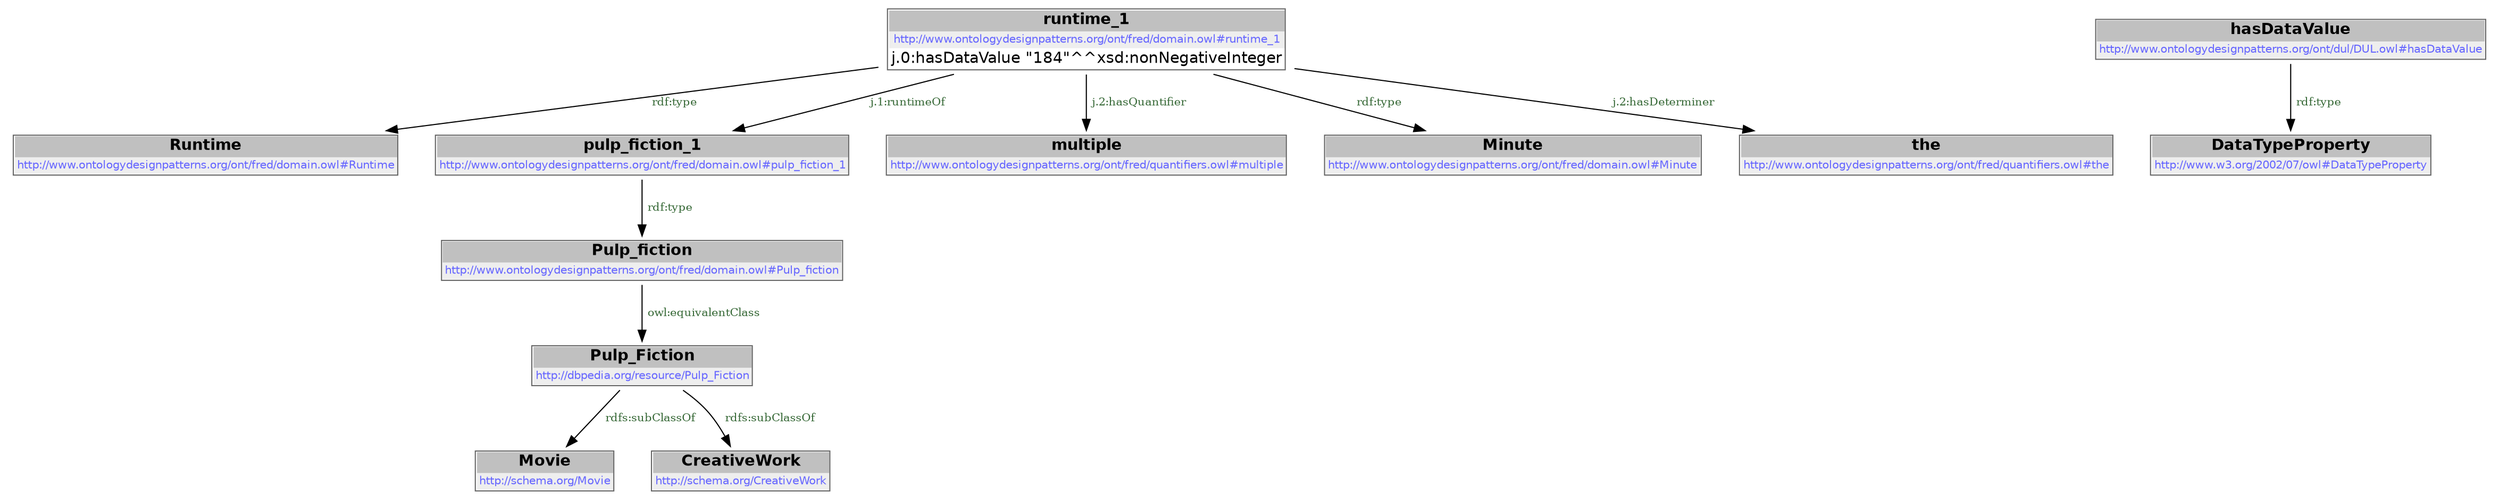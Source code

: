 digraph { 
 node [ fontname="DejaVu Sans" ] ; 
	node0 -> node1 [ color=BLACK, label=< <font point-size='10' color='#336633'>owl:equivalentClass</font> > ] ;
	node1 -> node2 [ color=BLACK, label=< <font point-size='10' color='#336633'>rdfs:subClassOf</font> > ] ;
	node1 -> node3 [ color=BLACK, label=< <font point-size='10' color='#336633'>rdfs:subClassOf</font> > ] ;
	node4 -> node5 [ color=BLACK, label=< <font point-size='10' color='#336633'>rdf:type</font> > ] ;
	node6 -> node7 [ color=BLACK, label=< <font point-size='10' color='#336633'>rdf:type</font> > ] ;
	node8 -> node0 [ color=BLACK, label=< <font point-size='10' color='#336633'>rdf:type</font> > ] ;
	node6 -> node8 [ color=BLACK, label=< <font point-size='10' color='#336633'>j.1:runtimeOf</font> > ] ;
	node6 -> node9 [ color=BLACK, label=< <font point-size='10' color='#336633'>j.2:hasQuantifier</font> > ] ;
	node6 -> node10 [ color=BLACK, label=< <font point-size='10' color='#336633'>rdf:type</font> > ] ;
	node6 -> node11 [ color=BLACK, label=< <font point-size='10' color='#336633'>j.2:hasDeterminer</font> > ] ;
# http://dbpedia.org/resource/Pulp_Fiction node1
node1 [ shape=none, color=black label=< <table color='#666666' cellborder='0' cellspacing='0' border='1'><tr><td colspan='2' bgcolor='grey'><B>Pulp_Fiction</B></td></tr><tr><td href='http://dbpedia.org/resource/Pulp_Fiction' bgcolor='#eeeeee' colspan='2'><font point-size='10' color='#6666ff'>http://dbpedia.org/resource/Pulp_Fiction</font></td></tr></table> > ] 
# http://www.w3.org/2002/07/owl#DataTypeProperty node5
node5 [ shape=none, color=black label=< <table color='#666666' cellborder='0' cellspacing='0' border='1'><tr><td colspan='2' bgcolor='grey'><B>DataTypeProperty</B></td></tr><tr><td href='http://www.w3.org/2002/07/owl#DataTypeProperty' bgcolor='#eeeeee' colspan='2'><font point-size='10' color='#6666ff'>http://www.w3.org/2002/07/owl#DataTypeProperty</font></td></tr></table> > ] 
# http://www.ontologydesignpatterns.org/ont/fred/domain.owl#Pulp_fiction node0
node0 [ shape=none, color=black label=< <table color='#666666' cellborder='0' cellspacing='0' border='1'><tr><td colspan='2' bgcolor='grey'><B>Pulp_fiction</B></td></tr><tr><td href='http://www.ontologydesignpatterns.org/ont/fred/domain.owl#Pulp_fiction' bgcolor='#eeeeee' colspan='2'><font point-size='10' color='#6666ff'>http://www.ontologydesignpatterns.org/ont/fred/domain.owl#Pulp_fiction</font></td></tr></table> > ] 
# http://schema.org/Movie node2
node2 [ shape=none, color=black label=< <table color='#666666' cellborder='0' cellspacing='0' border='1'><tr><td colspan='2' bgcolor='grey'><B>Movie</B></td></tr><tr><td href='http://schema.org/Movie' bgcolor='#eeeeee' colspan='2'><font point-size='10' color='#6666ff'>http://schema.org/Movie</font></td></tr></table> > ] 
# http://www.ontologydesignpatterns.org/ont/fred/domain.owl#pulp_fiction_1 node8
node8 [ shape=none, color=black label=< <table color='#666666' cellborder='0' cellspacing='0' border='1'><tr><td colspan='2' bgcolor='grey'><B>pulp_fiction_1</B></td></tr><tr><td href='http://www.ontologydesignpatterns.org/ont/fred/domain.owl#pulp_fiction_1' bgcolor='#eeeeee' colspan='2'><font point-size='10' color='#6666ff'>http://www.ontologydesignpatterns.org/ont/fred/domain.owl#pulp_fiction_1</font></td></tr></table> > ] 
# http://www.ontologydesignpatterns.org/ont/fred/domain.owl#Minute node10
node10 [ shape=none, color=black label=< <table color='#666666' cellborder='0' cellspacing='0' border='1'><tr><td colspan='2' bgcolor='grey'><B>Minute</B></td></tr><tr><td href='http://www.ontologydesignpatterns.org/ont/fred/domain.owl#Minute' bgcolor='#eeeeee' colspan='2'><font point-size='10' color='#6666ff'>http://www.ontologydesignpatterns.org/ont/fred/domain.owl#Minute</font></td></tr></table> > ] 
# http://schema.org/CreativeWork node3
node3 [ shape=none, color=black label=< <table color='#666666' cellborder='0' cellspacing='0' border='1'><tr><td colspan='2' bgcolor='grey'><B>CreativeWork</B></td></tr><tr><td href='http://schema.org/CreativeWork' bgcolor='#eeeeee' colspan='2'><font point-size='10' color='#6666ff'>http://schema.org/CreativeWork</font></td></tr></table> > ] 
# http://www.ontologydesignpatterns.org/ont/fred/domain.owl#Runtime node7
node7 [ shape=none, color=black label=< <table color='#666666' cellborder='0' cellspacing='0' border='1'><tr><td colspan='2' bgcolor='grey'><B>Runtime</B></td></tr><tr><td href='http://www.ontologydesignpatterns.org/ont/fred/domain.owl#Runtime' bgcolor='#eeeeee' colspan='2'><font point-size='10' color='#6666ff'>http://www.ontologydesignpatterns.org/ont/fred/domain.owl#Runtime</font></td></tr></table> > ] 
# http://www.ontologydesignpatterns.org/ont/fred/quantifiers.owl#multiple node9
node9 [ shape=none, color=black label=< <table color='#666666' cellborder='0' cellspacing='0' border='1'><tr><td colspan='2' bgcolor='grey'><B>multiple</B></td></tr><tr><td href='http://www.ontologydesignpatterns.org/ont/fred/quantifiers.owl#multiple' bgcolor='#eeeeee' colspan='2'><font point-size='10' color='#6666ff'>http://www.ontologydesignpatterns.org/ont/fred/quantifiers.owl#multiple</font></td></tr></table> > ] 
# http://www.ontologydesignpatterns.org/ont/dul/DUL.owl#hasDataValue node4
node4 [ shape=none, color=black label=< <table color='#666666' cellborder='0' cellspacing='0' border='1'><tr><td colspan='2' bgcolor='grey'><B>hasDataValue</B></td></tr><tr><td href='http://www.ontologydesignpatterns.org/ont/dul/DUL.owl#hasDataValue' bgcolor='#eeeeee' colspan='2'><font point-size='10' color='#6666ff'>http://www.ontologydesignpatterns.org/ont/dul/DUL.owl#hasDataValue</font></td></tr></table> > ] 
# http://www.ontologydesignpatterns.org/ont/fred/domain.owl#runtime_1 node6
node6 [ shape=none, color=black label=< <table color='#666666' cellborder='0' cellspacing='0' border='1'><tr><td colspan='2' bgcolor='grey'><B>runtime_1</B></td></tr><tr><td href='http://www.ontologydesignpatterns.org/ont/fred/domain.owl#runtime_1' bgcolor='#eeeeee' colspan='2'><font point-size='10' color='#6666ff'>http://www.ontologydesignpatterns.org/ont/fred/domain.owl#runtime_1</font></td></tr><tr><td align='left'>j.0:hasDataValue</td><td align='left'>&quot;184&quot;^^xsd:nonNegativeInteger</td></tr></table> > ] 
# http://www.ontologydesignpatterns.org/ont/fred/quantifiers.owl#the node11
node11 [ shape=none, color=black label=< <table color='#666666' cellborder='0' cellspacing='0' border='1'><tr><td colspan='2' bgcolor='grey'><B>the</B></td></tr><tr><td href='http://www.ontologydesignpatterns.org/ont/fred/quantifiers.owl#the' bgcolor='#eeeeee' colspan='2'><font point-size='10' color='#6666ff'>http://www.ontologydesignpatterns.org/ont/fred/quantifiers.owl#the</font></td></tr></table> > ] 
}

